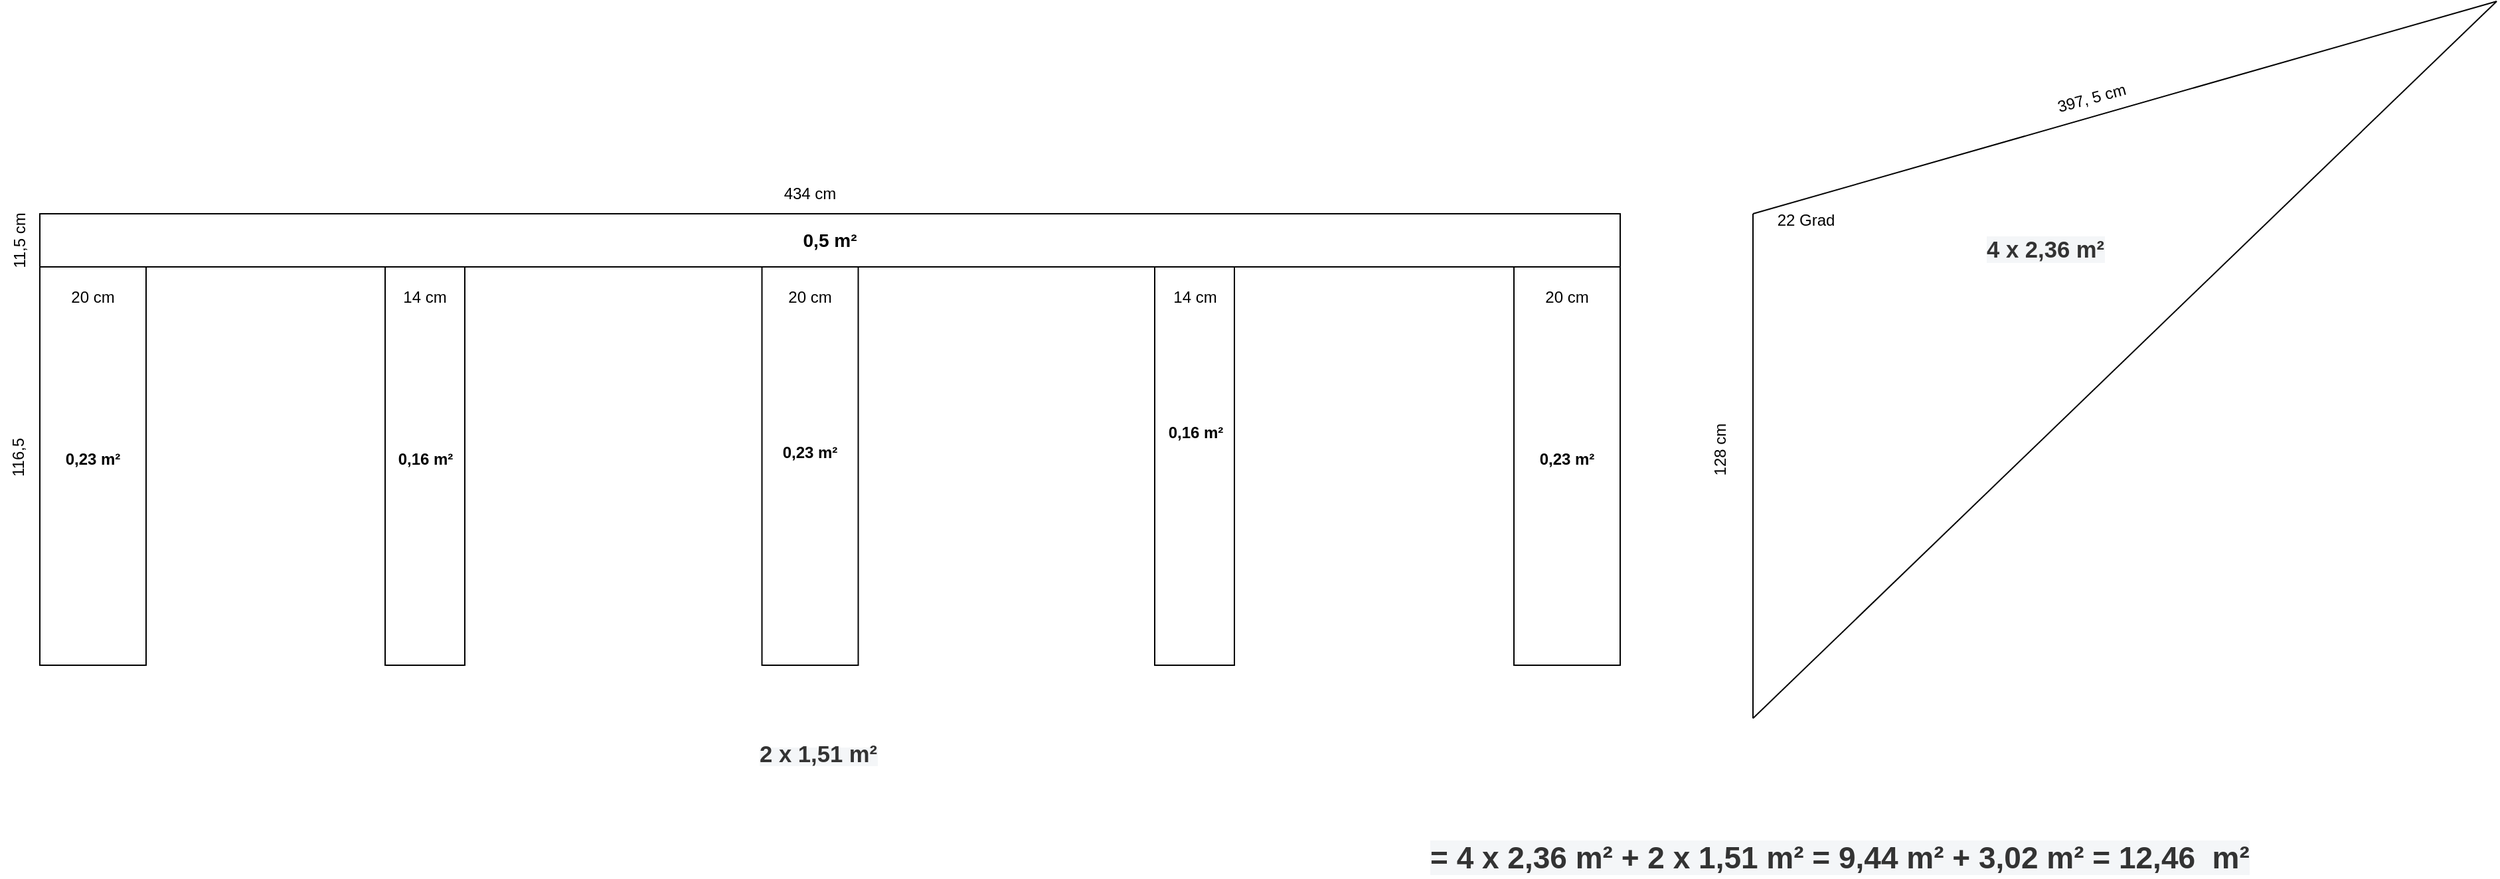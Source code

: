 <mxfile version="24.0.2" type="github">
  <diagram name="Seite-1" id="XDvTDX2VNJkfJj7L1AB-">
    <mxGraphModel dx="2367" dy="2432" grid="1" gridSize="10" guides="1" tooltips="1" connect="1" arrows="1" fold="1" page="1" pageScale="1" pageWidth="827" pageHeight="1169" math="0" shadow="0">
      <root>
        <mxCell id="0" />
        <mxCell id="1" parent="0" />
        <mxCell id="TXZ2MpRlag0ev8KAw5-P-1" value="&lt;b&gt;&lt;font style=&quot;font-size: 14px;&quot;&gt;0,5 m²&lt;/font&gt;&lt;/b&gt;" style="rounded=0;whiteSpace=wrap;html=1;" vertex="1" parent="1">
          <mxGeometry x="120" y="120" width="1190" height="40" as="geometry" />
        </mxCell>
        <mxCell id="TXZ2MpRlag0ev8KAw5-P-2" value="434 cm" style="text;html=1;align=center;verticalAlign=middle;whiteSpace=wrap;rounded=0;" vertex="1" parent="1">
          <mxGeometry x="670" y="90" width="60" height="30" as="geometry" />
        </mxCell>
        <mxCell id="TXZ2MpRlag0ev8KAw5-P-3" value="11,5 cm" style="text;html=1;align=center;verticalAlign=middle;whiteSpace=wrap;rounded=0;rotation=-90;" vertex="1" parent="1">
          <mxGeometry x="80" y="127.5" width="50" height="25" as="geometry" />
        </mxCell>
        <mxCell id="TXZ2MpRlag0ev8KAw5-P-4" value="" style="rounded=0;whiteSpace=wrap;html=1;rotation=90;" vertex="1" parent="1">
          <mxGeometry x="10" y="270" width="300" height="80" as="geometry" />
        </mxCell>
        <mxCell id="TXZ2MpRlag0ev8KAw5-P-5" value="116,5" style="text;whiteSpace=wrap;rotation=-90;" vertex="1" parent="1">
          <mxGeometry x="80" y="290" width="40" height="20" as="geometry" />
        </mxCell>
        <mxCell id="TXZ2MpRlag0ev8KAw5-P-6" value="" style="rounded=0;whiteSpace=wrap;html=1;rotation=90;" vertex="1" parent="1">
          <mxGeometry x="1120" y="270" width="300" height="80" as="geometry" />
        </mxCell>
        <mxCell id="TXZ2MpRlag0ev8KAw5-P-7" value="" style="rounded=0;whiteSpace=wrap;html=1;rotation=90;" vertex="1" parent="1">
          <mxGeometry x="260" y="280" width="300" height="60" as="geometry" />
        </mxCell>
        <mxCell id="TXZ2MpRlag0ev8KAw5-P-8" value="" style="rounded=0;whiteSpace=wrap;html=1;rotation=90;" vertex="1" parent="1">
          <mxGeometry x="550" y="273.75" width="300" height="72.5" as="geometry" />
        </mxCell>
        <mxCell id="TXZ2MpRlag0ev8KAw5-P-9" value="14 cm" style="text;html=1;align=center;verticalAlign=middle;whiteSpace=wrap;rounded=0;rotation=0;" vertex="1" parent="1">
          <mxGeometry x="385" y="170" width="50" height="25" as="geometry" />
        </mxCell>
        <mxCell id="TXZ2MpRlag0ev8KAw5-P-10" value="" style="rounded=0;whiteSpace=wrap;html=1;rotation=90;" vertex="1" parent="1">
          <mxGeometry x="839.5" y="280" width="300" height="60" as="geometry" />
        </mxCell>
        <mxCell id="TXZ2MpRlag0ev8KAw5-P-11" value="14 cm" style="text;html=1;align=center;verticalAlign=middle;whiteSpace=wrap;rounded=0;rotation=0;" vertex="1" parent="1">
          <mxGeometry x="964.5" y="170" width="50" height="25" as="geometry" />
        </mxCell>
        <mxCell id="TXZ2MpRlag0ev8KAw5-P-12" value="20 cm" style="text;html=1;align=center;verticalAlign=middle;whiteSpace=wrap;rounded=0;rotation=0;" vertex="1" parent="1">
          <mxGeometry x="135" y="170" width="50" height="25" as="geometry" />
        </mxCell>
        <mxCell id="TXZ2MpRlag0ev8KAw5-P-13" value="20 cm" style="text;html=1;align=center;verticalAlign=middle;whiteSpace=wrap;rounded=0;rotation=0;" vertex="1" parent="1">
          <mxGeometry x="1245" y="170" width="50" height="25" as="geometry" />
        </mxCell>
        <mxCell id="TXZ2MpRlag0ev8KAw5-P-14" value="20 cm" style="text;html=1;align=center;verticalAlign=middle;whiteSpace=wrap;rounded=0;rotation=0;" vertex="1" parent="1">
          <mxGeometry x="675" y="170" width="50" height="25" as="geometry" />
        </mxCell>
        <mxCell id="TXZ2MpRlag0ev8KAw5-P-17" value="128 cm" style="text;html=1;align=center;verticalAlign=middle;whiteSpace=wrap;rounded=0;rotation=-90;" vertex="1" parent="1">
          <mxGeometry x="1360" y="285" width="50" height="25" as="geometry" />
        </mxCell>
        <mxCell id="TXZ2MpRlag0ev8KAw5-P-18" value="" style="endArrow=none;html=1;rounded=0;" edge="1" parent="1">
          <mxGeometry width="50" height="50" relative="1" as="geometry">
            <mxPoint x="1410" y="500" as="sourcePoint" />
            <mxPoint x="1410" y="120" as="targetPoint" />
          </mxGeometry>
        </mxCell>
        <mxCell id="TXZ2MpRlag0ev8KAw5-P-19" value="" style="endArrow=none;html=1;rounded=0;" edge="1" parent="1">
          <mxGeometry width="50" height="50" relative="1" as="geometry">
            <mxPoint x="1410" y="500" as="sourcePoint" />
            <mxPoint x="1970" y="-40" as="targetPoint" />
          </mxGeometry>
        </mxCell>
        <mxCell id="TXZ2MpRlag0ev8KAw5-P-20" value="" style="endArrow=none;html=1;rounded=0;" edge="1" parent="1">
          <mxGeometry width="50" height="50" relative="1" as="geometry">
            <mxPoint x="1410" y="120" as="sourcePoint" />
            <mxPoint x="1970" y="-40" as="targetPoint" />
          </mxGeometry>
        </mxCell>
        <mxCell id="TXZ2MpRlag0ev8KAw5-P-21" value="397, 5 cm" style="text;html=1;align=center;verticalAlign=middle;whiteSpace=wrap;rounded=0;rotation=-15;" vertex="1" parent="1">
          <mxGeometry x="1600" y="20" width="130" height="25" as="geometry" />
        </mxCell>
        <mxCell id="TXZ2MpRlag0ev8KAw5-P-22" value="22 Grad" style="text;html=1;align=center;verticalAlign=middle;whiteSpace=wrap;rounded=0;" vertex="1" parent="1">
          <mxGeometry x="1420" y="110" width="60" height="30" as="geometry" />
        </mxCell>
        <mxCell id="TXZ2MpRlag0ev8KAw5-P-23" value="&lt;span style=&quot;color: rgb(51, 51, 51); font-family: Arial, sans-serif; font-size: 17.325px; font-style: normal; font-variant-ligatures: normal; font-variant-caps: normal; letter-spacing: normal; orphans: 2; text-align: right; text-indent: 0px; text-transform: none; widows: 2; word-spacing: 0px; -webkit-text-stroke-width: 0px; white-space: nowrap; background-color: rgb(244, 246, 248); text-decoration-thickness: initial; text-decoration-style: initial; text-decoration-color: initial; float: none; display: inline !important;&quot;&gt;&lt;b&gt;4 x 2,36 m²&lt;/b&gt;&lt;/span&gt;" style="text;whiteSpace=wrap;html=1;" vertex="1" parent="1">
          <mxGeometry x="1584" y="130" width="70" height="40" as="geometry" />
        </mxCell>
        <mxCell id="TXZ2MpRlag0ev8KAw5-P-24" value="&lt;b&gt;0,23 m²&lt;/b&gt;" style="text;html=1;align=center;verticalAlign=middle;whiteSpace=wrap;rounded=0;" vertex="1" parent="1">
          <mxGeometry x="130" y="290" width="60" height="30" as="geometry" />
        </mxCell>
        <mxCell id="TXZ2MpRlag0ev8KAw5-P-25" value="&lt;b&gt;0,23 m²&lt;/b&gt;" style="text;html=1;align=center;verticalAlign=middle;whiteSpace=wrap;rounded=0;" vertex="1" parent="1">
          <mxGeometry x="1240" y="290" width="60" height="30" as="geometry" />
        </mxCell>
        <mxCell id="TXZ2MpRlag0ev8KAw5-P-26" value="&lt;b&gt;0,16 m²&lt;/b&gt;" style="text;html=1;align=center;verticalAlign=middle;whiteSpace=wrap;rounded=0;" vertex="1" parent="1">
          <mxGeometry x="964.5" y="270" width="50.5" height="30" as="geometry" />
        </mxCell>
        <mxCell id="TXZ2MpRlag0ev8KAw5-P-27" value="&lt;b&gt;0,16 m²&lt;/b&gt;" style="text;html=1;align=center;verticalAlign=middle;whiteSpace=wrap;rounded=0;" vertex="1" parent="1">
          <mxGeometry x="384.5" y="290" width="50.5" height="30" as="geometry" />
        </mxCell>
        <mxCell id="TXZ2MpRlag0ev8KAw5-P-28" value="&lt;b&gt;0,23 m²&lt;/b&gt;" style="text;html=1;align=center;verticalAlign=middle;whiteSpace=wrap;rounded=0;" vertex="1" parent="1">
          <mxGeometry x="670" y="285" width="60" height="30" as="geometry" />
        </mxCell>
        <mxCell id="TXZ2MpRlag0ev8KAw5-P-31" value="&lt;span style=&quot;orphans: 2; text-align: right; text-indent: 0px; widows: 2; background-color: rgb(244, 246, 248); text-decoration-thickness: initial; text-decoration-style: initial; text-decoration-color: initial; float: none; display: inline !important;&quot;&gt;&lt;b style=&quot;color: rgb(51, 51, 51); font-family: Arial, sans-serif; font-size: 17.325px; font-style: normal; font-variant-ligatures: normal; font-variant-caps: normal; letter-spacing: normal; text-transform: none; word-spacing: 0px; -webkit-text-stroke-width: 0px; white-space: nowrap;&quot;&gt;2 x &lt;/b&gt;&lt;font face=&quot;Arial, sans-serif&quot; color=&quot;#333333&quot;&gt;&lt;span style=&quot;font-size: 17.325px; text-wrap: nowrap;&quot;&gt;&lt;b&gt;1,51&lt;/b&gt;&lt;/span&gt;&lt;/font&gt;&lt;b style=&quot;color: rgb(51, 51, 51); font-family: Arial, sans-serif; font-size: 17.325px; font-style: normal; font-variant-ligatures: normal; font-variant-caps: normal; letter-spacing: normal; text-transform: none; word-spacing: 0px; -webkit-text-stroke-width: 0px; white-space: nowrap;&quot;&gt;&amp;nbsp;m²&lt;/b&gt;&lt;/span&gt;" style="text;whiteSpace=wrap;html=1;" vertex="1" parent="1">
          <mxGeometry x="660" y="510" width="70" height="40" as="geometry" />
        </mxCell>
        <mxCell id="TXZ2MpRlag0ev8KAw5-P-32" value="&lt;span style=&quot;orphans: 2; text-align: right; text-indent: 0px; widows: 2; background-color: rgb(244, 246, 248); text-decoration-thickness: initial; text-decoration-style: initial; text-decoration-color: initial; float: none; font-size: 23px; display: inline !important;&quot;&gt;&lt;b&gt;&lt;span style=&quot;color: rgb(51, 51, 51); font-family: Arial, sans-serif; font-style: normal; font-variant-ligatures: normal; font-variant-caps: normal; letter-spacing: normal; text-transform: none; word-spacing: 0px; -webkit-text-stroke-width: 0px; white-space: nowrap;&quot;&gt;= 4 x 2,36&lt;/span&gt;&lt;span style=&quot;color: rgb(51, 51, 51); font-family: Arial, sans-serif; font-style: normal; font-variant-ligatures: normal; font-variant-caps: normal; letter-spacing: normal; text-transform: none; word-spacing: 0px; -webkit-text-stroke-width: 0px; white-space: nowrap;&quot;&gt;&amp;nbsp;m² + 2 x 1,51 m² = 9,44 m² + 3,02 m² = &lt;/span&gt;&lt;font style=&quot;font-size: 23px;&quot; face=&quot;Arial, sans-serif&quot; color=&quot;#333333&quot;&gt;&lt;span style=&quot;text-wrap: nowrap;&quot;&gt;12,46&lt;/span&gt;&lt;/font&gt;&lt;span style=&quot;color: rgb(51, 51, 51); font-family: Arial, sans-serif; font-style: normal; font-variant-ligatures: normal; font-variant-caps: normal; letter-spacing: normal; text-transform: none; word-spacing: 0px; -webkit-text-stroke-width: 0px; white-space: nowrap;&quot;&gt;&amp;nbsp; m²&lt;/span&gt;&lt;/b&gt;&lt;/span&gt;" style="text;whiteSpace=wrap;html=1;" vertex="1" parent="1">
          <mxGeometry x="1165" y="585" width="570" height="30" as="geometry" />
        </mxCell>
      </root>
    </mxGraphModel>
  </diagram>
</mxfile>
